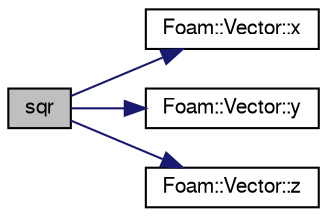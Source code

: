digraph "sqr"
{
  bgcolor="transparent";
  edge [fontname="FreeSans",fontsize="10",labelfontname="FreeSans",labelfontsize="10"];
  node [fontname="FreeSans",fontsize="10",shape=record];
  rankdir="LR";
  Node127593 [label="sqr",height=0.2,width=0.4,color="black", fillcolor="grey75", style="filled", fontcolor="black"];
  Node127593 -> Node127594 [color="midnightblue",fontsize="10",style="solid",fontname="FreeSans"];
  Node127594 [label="Foam::Vector::x",height=0.2,width=0.4,color="black",URL="$a28442.html#a63327976e5a8359700064a02ae22548e"];
  Node127593 -> Node127595 [color="midnightblue",fontsize="10",style="solid",fontname="FreeSans"];
  Node127595 [label="Foam::Vector::y",height=0.2,width=0.4,color="black",URL="$a28442.html#a1ee865f676fbac703a49c6654dd3ad74"];
  Node127593 -> Node127596 [color="midnightblue",fontsize="10",style="solid",fontname="FreeSans"];
  Node127596 [label="Foam::Vector::z",height=0.2,width=0.4,color="black",URL="$a28442.html#a1c8320b15610de211ec70ef966581423"];
}
